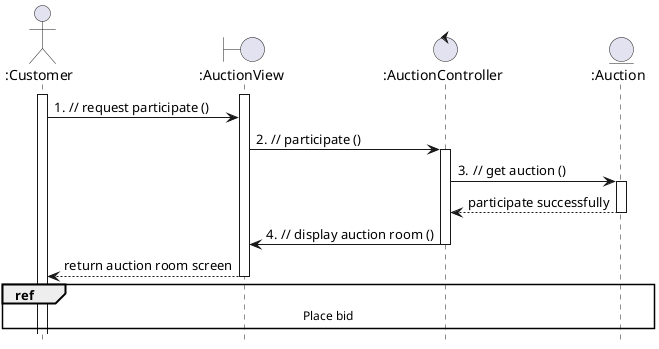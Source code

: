@startuml participate_in_auction
hide footbox

actor ":Customer" as customer
boundary ":AuctionView" as view
control ":AuctionController" as controller
entity ":Auction" as auction

autonumber 1 1 "0."

activate view

customer ++
customer -> view: // request participate ()
view -> controller++: // participate ()
controller -> auction++: // get auction ()
autonumber stop
auction --> controller--: participate successfully
autonumber resume
controller -> view--: // display auction room ()
autonumber stop
view --> customer: return auction room screen

deactivate view

ref over customer, view, controller, auction
  Place bid
end ref

@enduml
